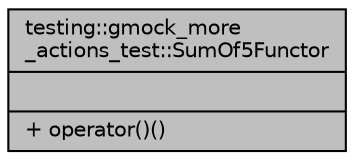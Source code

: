 digraph "testing::gmock_more_actions_test::SumOf5Functor"
{
  edge [fontname="Helvetica",fontsize="10",labelfontname="Helvetica",labelfontsize="10"];
  node [fontname="Helvetica",fontsize="10",shape=record];
  Node1 [label="{testing::gmock_more\l_actions_test::SumOf5Functor\n||+ operator()()\l}",height=0.2,width=0.4,color="black", fillcolor="grey75", style="filled", fontcolor="black"];
}
